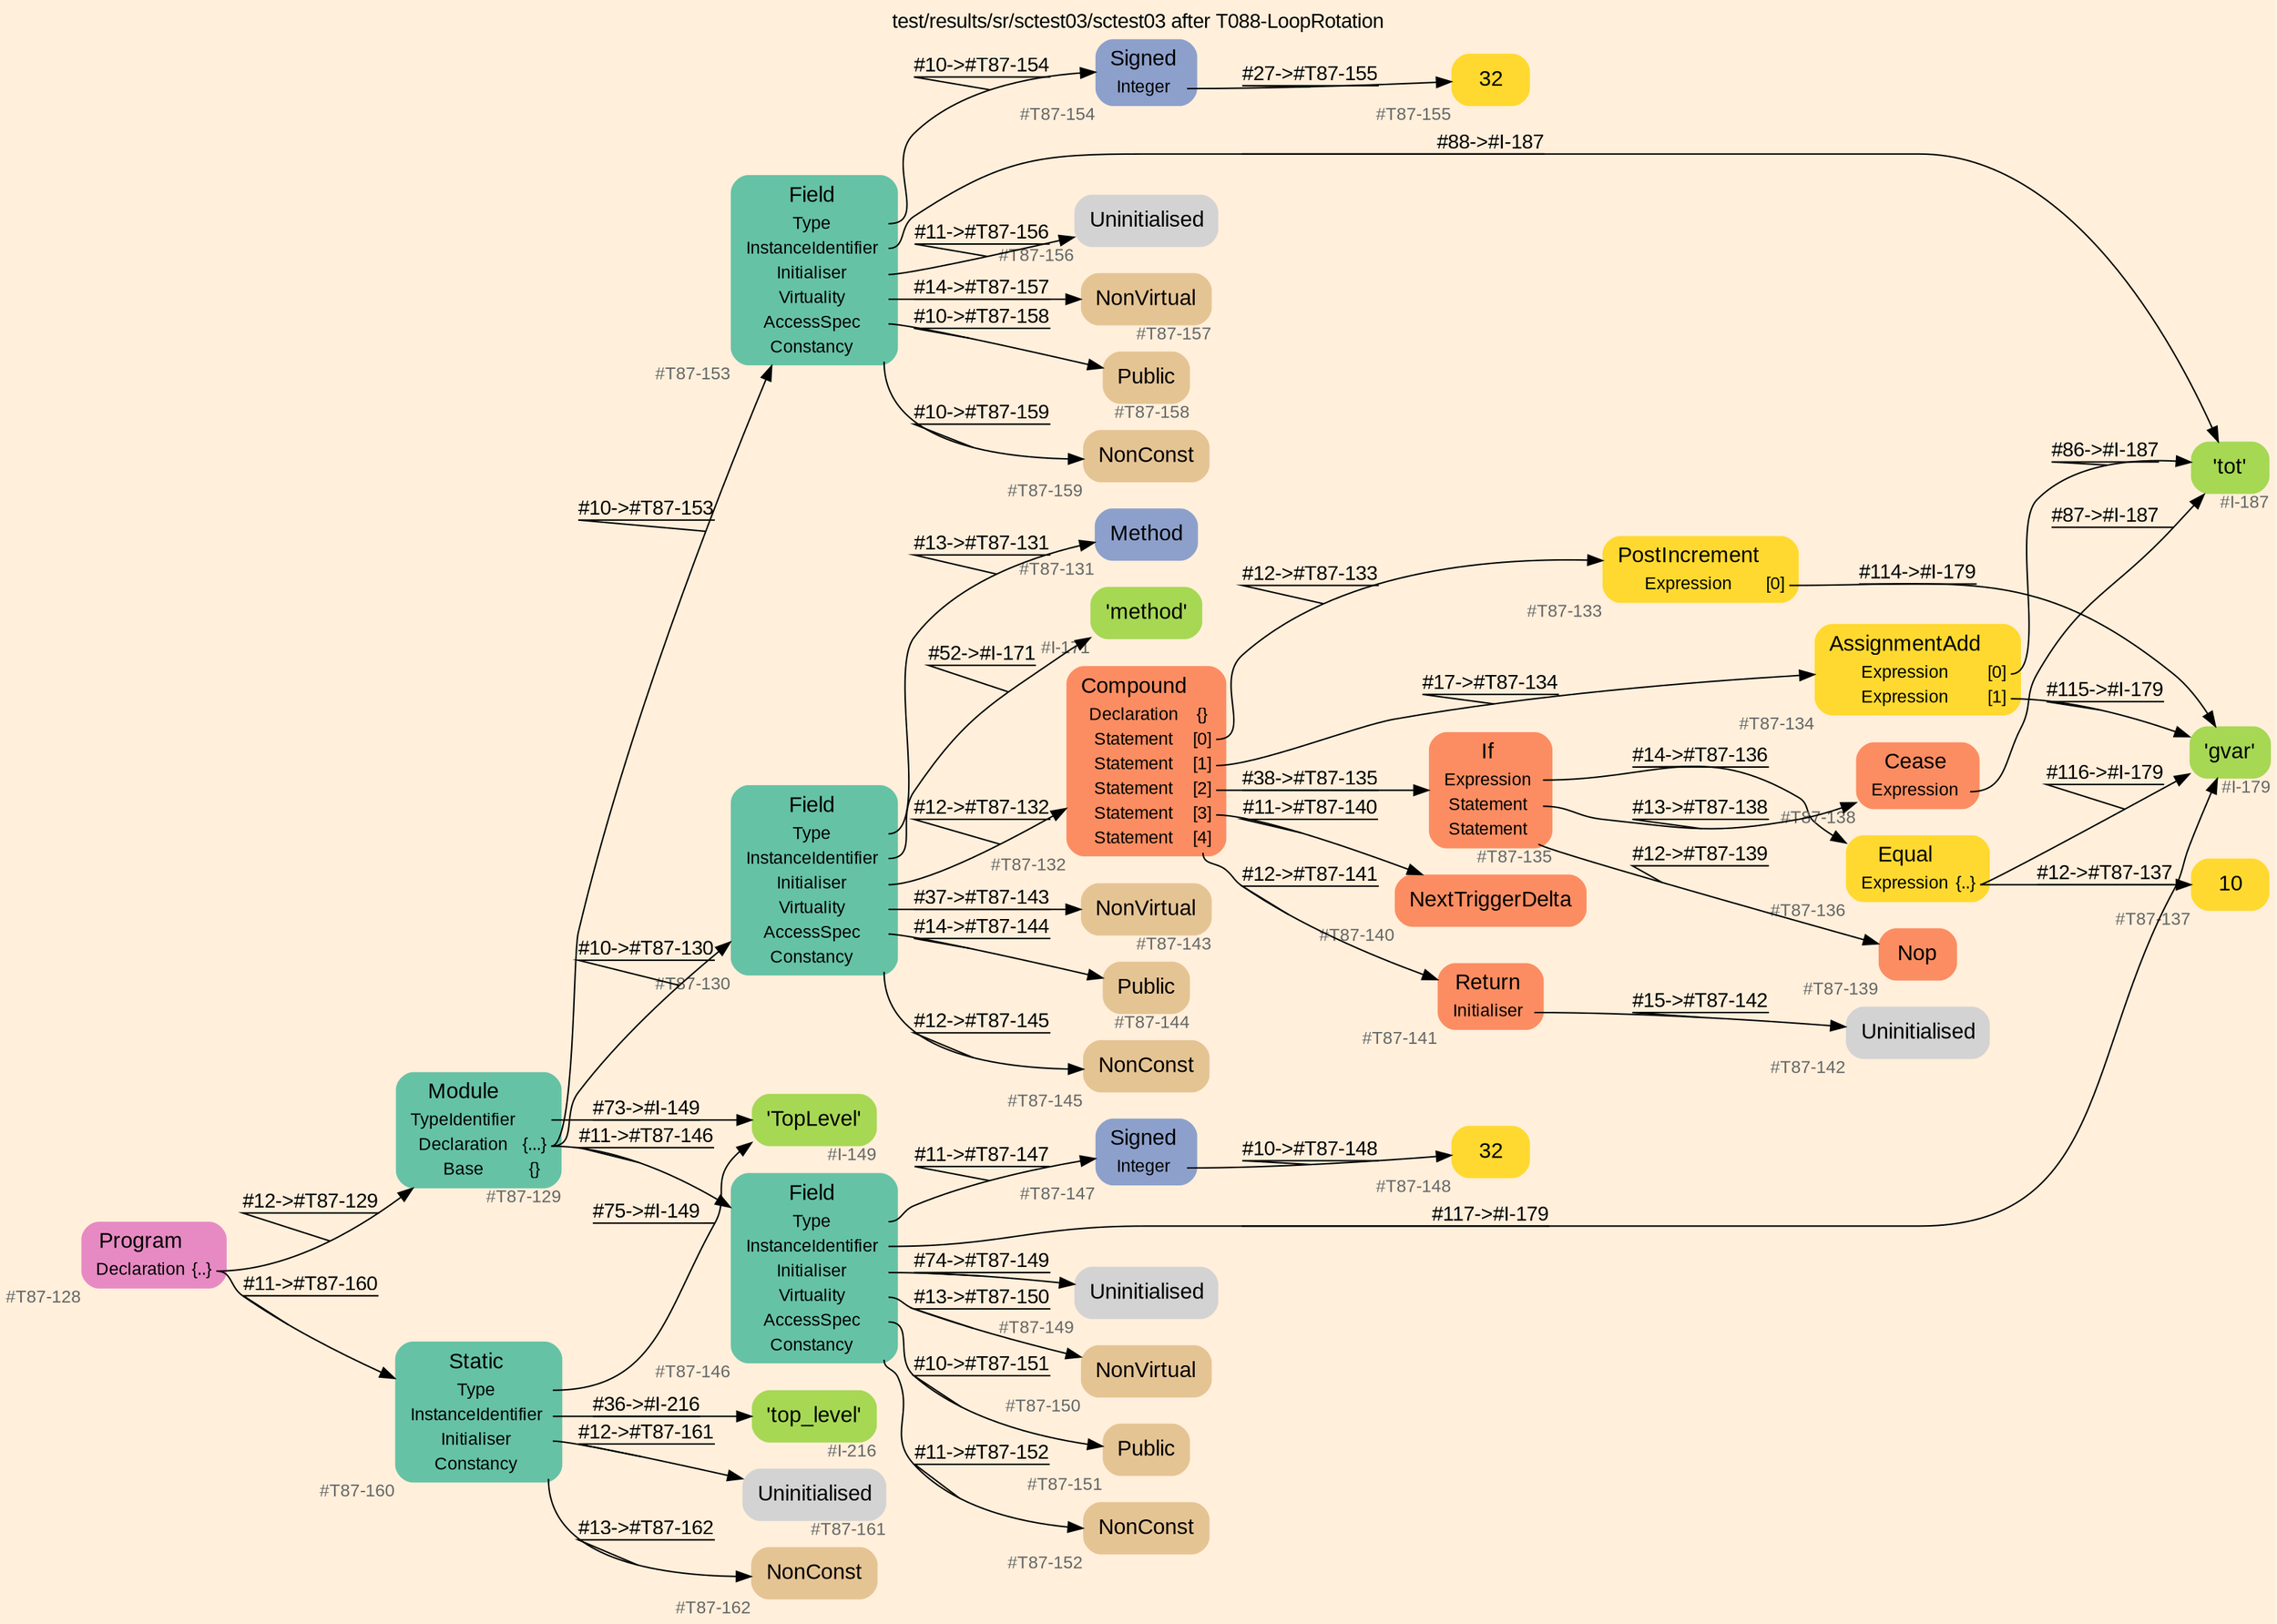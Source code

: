 digraph "test/results/sr/sctest03/sctest03 after T088-LoopRotation" {
label = "test/results/sr/sctest03/sctest03 after T088-LoopRotation"
labelloc = t
graph [
    rankdir = "LR"
    ranksep = 0.3
    bgcolor = antiquewhite1
    color = black
    fontcolor = black
    fontname = "Arial"
];
node [
    fontname = "Arial"
];
edge [
    fontname = "Arial"
];

// -------------------- node figure --------------------
// -------- block #T87-128 ----------
"#T87-128" [
    fillcolor = "/set28/4"
    xlabel = "#T87-128"
    fontsize = "12"
    fontcolor = grey40
    shape = "plaintext"
    label = <<TABLE BORDER="0" CELLBORDER="0" CELLSPACING="0">
     <TR><TD><FONT COLOR="black" POINT-SIZE="15">Program</FONT></TD></TR>
     <TR><TD><FONT COLOR="black" POINT-SIZE="12">Declaration</FONT></TD><TD PORT="port0"><FONT COLOR="black" POINT-SIZE="12">{..}</FONT></TD></TR>
    </TABLE>>
    style = "rounded,filled"
];

// -------- block #T87-129 ----------
"#T87-129" [
    fillcolor = "/set28/1"
    xlabel = "#T87-129"
    fontsize = "12"
    fontcolor = grey40
    shape = "plaintext"
    label = <<TABLE BORDER="0" CELLBORDER="0" CELLSPACING="0">
     <TR><TD><FONT COLOR="black" POINT-SIZE="15">Module</FONT></TD></TR>
     <TR><TD><FONT COLOR="black" POINT-SIZE="12">TypeIdentifier</FONT></TD><TD PORT="port0"></TD></TR>
     <TR><TD><FONT COLOR="black" POINT-SIZE="12">Declaration</FONT></TD><TD PORT="port1"><FONT COLOR="black" POINT-SIZE="12">{...}</FONT></TD></TR>
     <TR><TD><FONT COLOR="black" POINT-SIZE="12">Base</FONT></TD><TD PORT="port2"><FONT COLOR="black" POINT-SIZE="12">{}</FONT></TD></TR>
    </TABLE>>
    style = "rounded,filled"
];

// -------- block #I-149 ----------
"#I-149" [
    fillcolor = "/set28/5"
    xlabel = "#I-149"
    fontsize = "12"
    fontcolor = grey40
    shape = "plaintext"
    label = <<TABLE BORDER="0" CELLBORDER="0" CELLSPACING="0">
     <TR><TD><FONT COLOR="black" POINT-SIZE="15">'TopLevel'</FONT></TD></TR>
    </TABLE>>
    style = "rounded,filled"
];

// -------- block #T87-130 ----------
"#T87-130" [
    fillcolor = "/set28/1"
    xlabel = "#T87-130"
    fontsize = "12"
    fontcolor = grey40
    shape = "plaintext"
    label = <<TABLE BORDER="0" CELLBORDER="0" CELLSPACING="0">
     <TR><TD><FONT COLOR="black" POINT-SIZE="15">Field</FONT></TD></TR>
     <TR><TD><FONT COLOR="black" POINT-SIZE="12">Type</FONT></TD><TD PORT="port0"></TD></TR>
     <TR><TD><FONT COLOR="black" POINT-SIZE="12">InstanceIdentifier</FONT></TD><TD PORT="port1"></TD></TR>
     <TR><TD><FONT COLOR="black" POINT-SIZE="12">Initialiser</FONT></TD><TD PORT="port2"></TD></TR>
     <TR><TD><FONT COLOR="black" POINT-SIZE="12">Virtuality</FONT></TD><TD PORT="port3"></TD></TR>
     <TR><TD><FONT COLOR="black" POINT-SIZE="12">AccessSpec</FONT></TD><TD PORT="port4"></TD></TR>
     <TR><TD><FONT COLOR="black" POINT-SIZE="12">Constancy</FONT></TD><TD PORT="port5"></TD></TR>
    </TABLE>>
    style = "rounded,filled"
];

// -------- block #T87-131 ----------
"#T87-131" [
    fillcolor = "/set28/3"
    xlabel = "#T87-131"
    fontsize = "12"
    fontcolor = grey40
    shape = "plaintext"
    label = <<TABLE BORDER="0" CELLBORDER="0" CELLSPACING="0">
     <TR><TD><FONT COLOR="black" POINT-SIZE="15">Method</FONT></TD></TR>
    </TABLE>>
    style = "rounded,filled"
];

// -------- block #I-171 ----------
"#I-171" [
    fillcolor = "/set28/5"
    xlabel = "#I-171"
    fontsize = "12"
    fontcolor = grey40
    shape = "plaintext"
    label = <<TABLE BORDER="0" CELLBORDER="0" CELLSPACING="0">
     <TR><TD><FONT COLOR="black" POINT-SIZE="15">'method'</FONT></TD></TR>
    </TABLE>>
    style = "rounded,filled"
];

// -------- block #T87-132 ----------
"#T87-132" [
    fillcolor = "/set28/2"
    xlabel = "#T87-132"
    fontsize = "12"
    fontcolor = grey40
    shape = "plaintext"
    label = <<TABLE BORDER="0" CELLBORDER="0" CELLSPACING="0">
     <TR><TD><FONT COLOR="black" POINT-SIZE="15">Compound</FONT></TD></TR>
     <TR><TD><FONT COLOR="black" POINT-SIZE="12">Declaration</FONT></TD><TD PORT="port0"><FONT COLOR="black" POINT-SIZE="12">{}</FONT></TD></TR>
     <TR><TD><FONT COLOR="black" POINT-SIZE="12">Statement</FONT></TD><TD PORT="port1"><FONT COLOR="black" POINT-SIZE="12">[0]</FONT></TD></TR>
     <TR><TD><FONT COLOR="black" POINT-SIZE="12">Statement</FONT></TD><TD PORT="port2"><FONT COLOR="black" POINT-SIZE="12">[1]</FONT></TD></TR>
     <TR><TD><FONT COLOR="black" POINT-SIZE="12">Statement</FONT></TD><TD PORT="port3"><FONT COLOR="black" POINT-SIZE="12">[2]</FONT></TD></TR>
     <TR><TD><FONT COLOR="black" POINT-SIZE="12">Statement</FONT></TD><TD PORT="port4"><FONT COLOR="black" POINT-SIZE="12">[3]</FONT></TD></TR>
     <TR><TD><FONT COLOR="black" POINT-SIZE="12">Statement</FONT></TD><TD PORT="port5"><FONT COLOR="black" POINT-SIZE="12">[4]</FONT></TD></TR>
    </TABLE>>
    style = "rounded,filled"
];

// -------- block #T87-133 ----------
"#T87-133" [
    fillcolor = "/set28/6"
    xlabel = "#T87-133"
    fontsize = "12"
    fontcolor = grey40
    shape = "plaintext"
    label = <<TABLE BORDER="0" CELLBORDER="0" CELLSPACING="0">
     <TR><TD><FONT COLOR="black" POINT-SIZE="15">PostIncrement</FONT></TD></TR>
     <TR><TD><FONT COLOR="black" POINT-SIZE="12">Expression</FONT></TD><TD PORT="port0"><FONT COLOR="black" POINT-SIZE="12">[0]</FONT></TD></TR>
    </TABLE>>
    style = "rounded,filled"
];

// -------- block #I-179 ----------
"#I-179" [
    fillcolor = "/set28/5"
    xlabel = "#I-179"
    fontsize = "12"
    fontcolor = grey40
    shape = "plaintext"
    label = <<TABLE BORDER="0" CELLBORDER="0" CELLSPACING="0">
     <TR><TD><FONT COLOR="black" POINT-SIZE="15">'gvar'</FONT></TD></TR>
    </TABLE>>
    style = "rounded,filled"
];

// -------- block #T87-134 ----------
"#T87-134" [
    fillcolor = "/set28/6"
    xlabel = "#T87-134"
    fontsize = "12"
    fontcolor = grey40
    shape = "plaintext"
    label = <<TABLE BORDER="0" CELLBORDER="0" CELLSPACING="0">
     <TR><TD><FONT COLOR="black" POINT-SIZE="15">AssignmentAdd</FONT></TD></TR>
     <TR><TD><FONT COLOR="black" POINT-SIZE="12">Expression</FONT></TD><TD PORT="port0"><FONT COLOR="black" POINT-SIZE="12">[0]</FONT></TD></TR>
     <TR><TD><FONT COLOR="black" POINT-SIZE="12">Expression</FONT></TD><TD PORT="port1"><FONT COLOR="black" POINT-SIZE="12">[1]</FONT></TD></TR>
    </TABLE>>
    style = "rounded,filled"
];

// -------- block #I-187 ----------
"#I-187" [
    fillcolor = "/set28/5"
    xlabel = "#I-187"
    fontsize = "12"
    fontcolor = grey40
    shape = "plaintext"
    label = <<TABLE BORDER="0" CELLBORDER="0" CELLSPACING="0">
     <TR><TD><FONT COLOR="black" POINT-SIZE="15">'tot'</FONT></TD></TR>
    </TABLE>>
    style = "rounded,filled"
];

// -------- block #T87-135 ----------
"#T87-135" [
    fillcolor = "/set28/2"
    xlabel = "#T87-135"
    fontsize = "12"
    fontcolor = grey40
    shape = "plaintext"
    label = <<TABLE BORDER="0" CELLBORDER="0" CELLSPACING="0">
     <TR><TD><FONT COLOR="black" POINT-SIZE="15">If</FONT></TD></TR>
     <TR><TD><FONT COLOR="black" POINT-SIZE="12">Expression</FONT></TD><TD PORT="port0"></TD></TR>
     <TR><TD><FONT COLOR="black" POINT-SIZE="12">Statement</FONT></TD><TD PORT="port1"></TD></TR>
     <TR><TD><FONT COLOR="black" POINT-SIZE="12">Statement</FONT></TD><TD PORT="port2"></TD></TR>
    </TABLE>>
    style = "rounded,filled"
];

// -------- block #T87-136 ----------
"#T87-136" [
    fillcolor = "/set28/6"
    xlabel = "#T87-136"
    fontsize = "12"
    fontcolor = grey40
    shape = "plaintext"
    label = <<TABLE BORDER="0" CELLBORDER="0" CELLSPACING="0">
     <TR><TD><FONT COLOR="black" POINT-SIZE="15">Equal</FONT></TD></TR>
     <TR><TD><FONT COLOR="black" POINT-SIZE="12">Expression</FONT></TD><TD PORT="port0"><FONT COLOR="black" POINT-SIZE="12">{..}</FONT></TD></TR>
    </TABLE>>
    style = "rounded,filled"
];

// -------- block #T87-137 ----------
"#T87-137" [
    fillcolor = "/set28/6"
    xlabel = "#T87-137"
    fontsize = "12"
    fontcolor = grey40
    shape = "plaintext"
    label = <<TABLE BORDER="0" CELLBORDER="0" CELLSPACING="0">
     <TR><TD><FONT COLOR="black" POINT-SIZE="15">10</FONT></TD></TR>
    </TABLE>>
    style = "rounded,filled"
];

// -------- block #T87-138 ----------
"#T87-138" [
    fillcolor = "/set28/2"
    xlabel = "#T87-138"
    fontsize = "12"
    fontcolor = grey40
    shape = "plaintext"
    label = <<TABLE BORDER="0" CELLBORDER="0" CELLSPACING="0">
     <TR><TD><FONT COLOR="black" POINT-SIZE="15">Cease</FONT></TD></TR>
     <TR><TD><FONT COLOR="black" POINT-SIZE="12">Expression</FONT></TD><TD PORT="port0"></TD></TR>
    </TABLE>>
    style = "rounded,filled"
];

// -------- block #T87-139 ----------
"#T87-139" [
    fillcolor = "/set28/2"
    xlabel = "#T87-139"
    fontsize = "12"
    fontcolor = grey40
    shape = "plaintext"
    label = <<TABLE BORDER="0" CELLBORDER="0" CELLSPACING="0">
     <TR><TD><FONT COLOR="black" POINT-SIZE="15">Nop</FONT></TD></TR>
    </TABLE>>
    style = "rounded,filled"
];

// -------- block #T87-140 ----------
"#T87-140" [
    fillcolor = "/set28/2"
    xlabel = "#T87-140"
    fontsize = "12"
    fontcolor = grey40
    shape = "plaintext"
    label = <<TABLE BORDER="0" CELLBORDER="0" CELLSPACING="0">
     <TR><TD><FONT COLOR="black" POINT-SIZE="15">NextTriggerDelta</FONT></TD></TR>
    </TABLE>>
    style = "rounded,filled"
];

// -------- block #T87-141 ----------
"#T87-141" [
    fillcolor = "/set28/2"
    xlabel = "#T87-141"
    fontsize = "12"
    fontcolor = grey40
    shape = "plaintext"
    label = <<TABLE BORDER="0" CELLBORDER="0" CELLSPACING="0">
     <TR><TD><FONT COLOR="black" POINT-SIZE="15">Return</FONT></TD></TR>
     <TR><TD><FONT COLOR="black" POINT-SIZE="12">Initialiser</FONT></TD><TD PORT="port0"></TD></TR>
    </TABLE>>
    style = "rounded,filled"
];

// -------- block #T87-142 ----------
"#T87-142" [
    xlabel = "#T87-142"
    fontsize = "12"
    fontcolor = grey40
    shape = "plaintext"
    label = <<TABLE BORDER="0" CELLBORDER="0" CELLSPACING="0">
     <TR><TD><FONT COLOR="black" POINT-SIZE="15">Uninitialised</FONT></TD></TR>
    </TABLE>>
    style = "rounded,filled"
];

// -------- block #T87-143 ----------
"#T87-143" [
    fillcolor = "/set28/7"
    xlabel = "#T87-143"
    fontsize = "12"
    fontcolor = grey40
    shape = "plaintext"
    label = <<TABLE BORDER="0" CELLBORDER="0" CELLSPACING="0">
     <TR><TD><FONT COLOR="black" POINT-SIZE="15">NonVirtual</FONT></TD></TR>
    </TABLE>>
    style = "rounded,filled"
];

// -------- block #T87-144 ----------
"#T87-144" [
    fillcolor = "/set28/7"
    xlabel = "#T87-144"
    fontsize = "12"
    fontcolor = grey40
    shape = "plaintext"
    label = <<TABLE BORDER="0" CELLBORDER="0" CELLSPACING="0">
     <TR><TD><FONT COLOR="black" POINT-SIZE="15">Public</FONT></TD></TR>
    </TABLE>>
    style = "rounded,filled"
];

// -------- block #T87-145 ----------
"#T87-145" [
    fillcolor = "/set28/7"
    xlabel = "#T87-145"
    fontsize = "12"
    fontcolor = grey40
    shape = "plaintext"
    label = <<TABLE BORDER="0" CELLBORDER="0" CELLSPACING="0">
     <TR><TD><FONT COLOR="black" POINT-SIZE="15">NonConst</FONT></TD></TR>
    </TABLE>>
    style = "rounded,filled"
];

// -------- block #T87-146 ----------
"#T87-146" [
    fillcolor = "/set28/1"
    xlabel = "#T87-146"
    fontsize = "12"
    fontcolor = grey40
    shape = "plaintext"
    label = <<TABLE BORDER="0" CELLBORDER="0" CELLSPACING="0">
     <TR><TD><FONT COLOR="black" POINT-SIZE="15">Field</FONT></TD></TR>
     <TR><TD><FONT COLOR="black" POINT-SIZE="12">Type</FONT></TD><TD PORT="port0"></TD></TR>
     <TR><TD><FONT COLOR="black" POINT-SIZE="12">InstanceIdentifier</FONT></TD><TD PORT="port1"></TD></TR>
     <TR><TD><FONT COLOR="black" POINT-SIZE="12">Initialiser</FONT></TD><TD PORT="port2"></TD></TR>
     <TR><TD><FONT COLOR="black" POINT-SIZE="12">Virtuality</FONT></TD><TD PORT="port3"></TD></TR>
     <TR><TD><FONT COLOR="black" POINT-SIZE="12">AccessSpec</FONT></TD><TD PORT="port4"></TD></TR>
     <TR><TD><FONT COLOR="black" POINT-SIZE="12">Constancy</FONT></TD><TD PORT="port5"></TD></TR>
    </TABLE>>
    style = "rounded,filled"
];

// -------- block #T87-147 ----------
"#T87-147" [
    fillcolor = "/set28/3"
    xlabel = "#T87-147"
    fontsize = "12"
    fontcolor = grey40
    shape = "plaintext"
    label = <<TABLE BORDER="0" CELLBORDER="0" CELLSPACING="0">
     <TR><TD><FONT COLOR="black" POINT-SIZE="15">Signed</FONT></TD></TR>
     <TR><TD><FONT COLOR="black" POINT-SIZE="12">Integer</FONT></TD><TD PORT="port0"></TD></TR>
    </TABLE>>
    style = "rounded,filled"
];

// -------- block #T87-148 ----------
"#T87-148" [
    fillcolor = "/set28/6"
    xlabel = "#T87-148"
    fontsize = "12"
    fontcolor = grey40
    shape = "plaintext"
    label = <<TABLE BORDER="0" CELLBORDER="0" CELLSPACING="0">
     <TR><TD><FONT COLOR="black" POINT-SIZE="15">32</FONT></TD></TR>
    </TABLE>>
    style = "rounded,filled"
];

// -------- block #T87-149 ----------
"#T87-149" [
    xlabel = "#T87-149"
    fontsize = "12"
    fontcolor = grey40
    shape = "plaintext"
    label = <<TABLE BORDER="0" CELLBORDER="0" CELLSPACING="0">
     <TR><TD><FONT COLOR="black" POINT-SIZE="15">Uninitialised</FONT></TD></TR>
    </TABLE>>
    style = "rounded,filled"
];

// -------- block #T87-150 ----------
"#T87-150" [
    fillcolor = "/set28/7"
    xlabel = "#T87-150"
    fontsize = "12"
    fontcolor = grey40
    shape = "plaintext"
    label = <<TABLE BORDER="0" CELLBORDER="0" CELLSPACING="0">
     <TR><TD><FONT COLOR="black" POINT-SIZE="15">NonVirtual</FONT></TD></TR>
    </TABLE>>
    style = "rounded,filled"
];

// -------- block #T87-151 ----------
"#T87-151" [
    fillcolor = "/set28/7"
    xlabel = "#T87-151"
    fontsize = "12"
    fontcolor = grey40
    shape = "plaintext"
    label = <<TABLE BORDER="0" CELLBORDER="0" CELLSPACING="0">
     <TR><TD><FONT COLOR="black" POINT-SIZE="15">Public</FONT></TD></TR>
    </TABLE>>
    style = "rounded,filled"
];

// -------- block #T87-152 ----------
"#T87-152" [
    fillcolor = "/set28/7"
    xlabel = "#T87-152"
    fontsize = "12"
    fontcolor = grey40
    shape = "plaintext"
    label = <<TABLE BORDER="0" CELLBORDER="0" CELLSPACING="0">
     <TR><TD><FONT COLOR="black" POINT-SIZE="15">NonConst</FONT></TD></TR>
    </TABLE>>
    style = "rounded,filled"
];

// -------- block #T87-153 ----------
"#T87-153" [
    fillcolor = "/set28/1"
    xlabel = "#T87-153"
    fontsize = "12"
    fontcolor = grey40
    shape = "plaintext"
    label = <<TABLE BORDER="0" CELLBORDER="0" CELLSPACING="0">
     <TR><TD><FONT COLOR="black" POINT-SIZE="15">Field</FONT></TD></TR>
     <TR><TD><FONT COLOR="black" POINT-SIZE="12">Type</FONT></TD><TD PORT="port0"></TD></TR>
     <TR><TD><FONT COLOR="black" POINT-SIZE="12">InstanceIdentifier</FONT></TD><TD PORT="port1"></TD></TR>
     <TR><TD><FONT COLOR="black" POINT-SIZE="12">Initialiser</FONT></TD><TD PORT="port2"></TD></TR>
     <TR><TD><FONT COLOR="black" POINT-SIZE="12">Virtuality</FONT></TD><TD PORT="port3"></TD></TR>
     <TR><TD><FONT COLOR="black" POINT-SIZE="12">AccessSpec</FONT></TD><TD PORT="port4"></TD></TR>
     <TR><TD><FONT COLOR="black" POINT-SIZE="12">Constancy</FONT></TD><TD PORT="port5"></TD></TR>
    </TABLE>>
    style = "rounded,filled"
];

// -------- block #T87-154 ----------
"#T87-154" [
    fillcolor = "/set28/3"
    xlabel = "#T87-154"
    fontsize = "12"
    fontcolor = grey40
    shape = "plaintext"
    label = <<TABLE BORDER="0" CELLBORDER="0" CELLSPACING="0">
     <TR><TD><FONT COLOR="black" POINT-SIZE="15">Signed</FONT></TD></TR>
     <TR><TD><FONT COLOR="black" POINT-SIZE="12">Integer</FONT></TD><TD PORT="port0"></TD></TR>
    </TABLE>>
    style = "rounded,filled"
];

// -------- block #T87-155 ----------
"#T87-155" [
    fillcolor = "/set28/6"
    xlabel = "#T87-155"
    fontsize = "12"
    fontcolor = grey40
    shape = "plaintext"
    label = <<TABLE BORDER="0" CELLBORDER="0" CELLSPACING="0">
     <TR><TD><FONT COLOR="black" POINT-SIZE="15">32</FONT></TD></TR>
    </TABLE>>
    style = "rounded,filled"
];

// -------- block #T87-156 ----------
"#T87-156" [
    xlabel = "#T87-156"
    fontsize = "12"
    fontcolor = grey40
    shape = "plaintext"
    label = <<TABLE BORDER="0" CELLBORDER="0" CELLSPACING="0">
     <TR><TD><FONT COLOR="black" POINT-SIZE="15">Uninitialised</FONT></TD></TR>
    </TABLE>>
    style = "rounded,filled"
];

// -------- block #T87-157 ----------
"#T87-157" [
    fillcolor = "/set28/7"
    xlabel = "#T87-157"
    fontsize = "12"
    fontcolor = grey40
    shape = "plaintext"
    label = <<TABLE BORDER="0" CELLBORDER="0" CELLSPACING="0">
     <TR><TD><FONT COLOR="black" POINT-SIZE="15">NonVirtual</FONT></TD></TR>
    </TABLE>>
    style = "rounded,filled"
];

// -------- block #T87-158 ----------
"#T87-158" [
    fillcolor = "/set28/7"
    xlabel = "#T87-158"
    fontsize = "12"
    fontcolor = grey40
    shape = "plaintext"
    label = <<TABLE BORDER="0" CELLBORDER="0" CELLSPACING="0">
     <TR><TD><FONT COLOR="black" POINT-SIZE="15">Public</FONT></TD></TR>
    </TABLE>>
    style = "rounded,filled"
];

// -------- block #T87-159 ----------
"#T87-159" [
    fillcolor = "/set28/7"
    xlabel = "#T87-159"
    fontsize = "12"
    fontcolor = grey40
    shape = "plaintext"
    label = <<TABLE BORDER="0" CELLBORDER="0" CELLSPACING="0">
     <TR><TD><FONT COLOR="black" POINT-SIZE="15">NonConst</FONT></TD></TR>
    </TABLE>>
    style = "rounded,filled"
];

// -------- block #T87-160 ----------
"#T87-160" [
    fillcolor = "/set28/1"
    xlabel = "#T87-160"
    fontsize = "12"
    fontcolor = grey40
    shape = "plaintext"
    label = <<TABLE BORDER="0" CELLBORDER="0" CELLSPACING="0">
     <TR><TD><FONT COLOR="black" POINT-SIZE="15">Static</FONT></TD></TR>
     <TR><TD><FONT COLOR="black" POINT-SIZE="12">Type</FONT></TD><TD PORT="port0"></TD></TR>
     <TR><TD><FONT COLOR="black" POINT-SIZE="12">InstanceIdentifier</FONT></TD><TD PORT="port1"></TD></TR>
     <TR><TD><FONT COLOR="black" POINT-SIZE="12">Initialiser</FONT></TD><TD PORT="port2"></TD></TR>
     <TR><TD><FONT COLOR="black" POINT-SIZE="12">Constancy</FONT></TD><TD PORT="port3"></TD></TR>
    </TABLE>>
    style = "rounded,filled"
];

// -------- block #I-216 ----------
"#I-216" [
    fillcolor = "/set28/5"
    xlabel = "#I-216"
    fontsize = "12"
    fontcolor = grey40
    shape = "plaintext"
    label = <<TABLE BORDER="0" CELLBORDER="0" CELLSPACING="0">
     <TR><TD><FONT COLOR="black" POINT-SIZE="15">'top_level'</FONT></TD></TR>
    </TABLE>>
    style = "rounded,filled"
];

// -------- block #T87-161 ----------
"#T87-161" [
    xlabel = "#T87-161"
    fontsize = "12"
    fontcolor = grey40
    shape = "plaintext"
    label = <<TABLE BORDER="0" CELLBORDER="0" CELLSPACING="0">
     <TR><TD><FONT COLOR="black" POINT-SIZE="15">Uninitialised</FONT></TD></TR>
    </TABLE>>
    style = "rounded,filled"
];

// -------- block #T87-162 ----------
"#T87-162" [
    fillcolor = "/set28/7"
    xlabel = "#T87-162"
    fontsize = "12"
    fontcolor = grey40
    shape = "plaintext"
    label = <<TABLE BORDER="0" CELLBORDER="0" CELLSPACING="0">
     <TR><TD><FONT COLOR="black" POINT-SIZE="15">NonConst</FONT></TD></TR>
    </TABLE>>
    style = "rounded,filled"
];

"#T87-128":port0 -> "#T87-129" [
    label = "#12-&gt;#T87-129"
    decorate = true
    color = black
    fontcolor = black
];

"#T87-128":port0 -> "#T87-160" [
    label = "#11-&gt;#T87-160"
    decorate = true
    color = black
    fontcolor = black
];

"#T87-129":port0 -> "#I-149" [
    label = "#73-&gt;#I-149"
    decorate = true
    color = black
    fontcolor = black
];

"#T87-129":port1 -> "#T87-130" [
    label = "#10-&gt;#T87-130"
    decorate = true
    color = black
    fontcolor = black
];

"#T87-129":port1 -> "#T87-146" [
    label = "#11-&gt;#T87-146"
    decorate = true
    color = black
    fontcolor = black
];

"#T87-129":port1 -> "#T87-153" [
    label = "#10-&gt;#T87-153"
    decorate = true
    color = black
    fontcolor = black
];

"#T87-130":port0 -> "#T87-131" [
    label = "#13-&gt;#T87-131"
    decorate = true
    color = black
    fontcolor = black
];

"#T87-130":port1 -> "#I-171" [
    label = "#52-&gt;#I-171"
    decorate = true
    color = black
    fontcolor = black
];

"#T87-130":port2 -> "#T87-132" [
    label = "#12-&gt;#T87-132"
    decorate = true
    color = black
    fontcolor = black
];

"#T87-130":port3 -> "#T87-143" [
    label = "#37-&gt;#T87-143"
    decorate = true
    color = black
    fontcolor = black
];

"#T87-130":port4 -> "#T87-144" [
    label = "#14-&gt;#T87-144"
    decorate = true
    color = black
    fontcolor = black
];

"#T87-130":port5 -> "#T87-145" [
    label = "#12-&gt;#T87-145"
    decorate = true
    color = black
    fontcolor = black
];

"#T87-132":port1 -> "#T87-133" [
    label = "#12-&gt;#T87-133"
    decorate = true
    color = black
    fontcolor = black
];

"#T87-132":port2 -> "#T87-134" [
    label = "#17-&gt;#T87-134"
    decorate = true
    color = black
    fontcolor = black
];

"#T87-132":port3 -> "#T87-135" [
    label = "#38-&gt;#T87-135"
    decorate = true
    color = black
    fontcolor = black
];

"#T87-132":port4 -> "#T87-140" [
    label = "#11-&gt;#T87-140"
    decorate = true
    color = black
    fontcolor = black
];

"#T87-132":port5 -> "#T87-141" [
    label = "#12-&gt;#T87-141"
    decorate = true
    color = black
    fontcolor = black
];

"#T87-133":port0 -> "#I-179" [
    label = "#114-&gt;#I-179"
    decorate = true
    color = black
    fontcolor = black
];

"#T87-134":port0 -> "#I-187" [
    label = "#86-&gt;#I-187"
    decorate = true
    color = black
    fontcolor = black
];

"#T87-134":port1 -> "#I-179" [
    label = "#115-&gt;#I-179"
    decorate = true
    color = black
    fontcolor = black
];

"#T87-135":port0 -> "#T87-136" [
    label = "#14-&gt;#T87-136"
    decorate = true
    color = black
    fontcolor = black
];

"#T87-135":port1 -> "#T87-138" [
    label = "#13-&gt;#T87-138"
    decorate = true
    color = black
    fontcolor = black
];

"#T87-135":port2 -> "#T87-139" [
    label = "#12-&gt;#T87-139"
    decorate = true
    color = black
    fontcolor = black
];

"#T87-136":port0 -> "#I-179" [
    label = "#116-&gt;#I-179"
    decorate = true
    color = black
    fontcolor = black
];

"#T87-136":port0 -> "#T87-137" [
    label = "#12-&gt;#T87-137"
    decorate = true
    color = black
    fontcolor = black
];

"#T87-138":port0 -> "#I-187" [
    label = "#87-&gt;#I-187"
    decorate = true
    color = black
    fontcolor = black
];

"#T87-141":port0 -> "#T87-142" [
    label = "#15-&gt;#T87-142"
    decorate = true
    color = black
    fontcolor = black
];

"#T87-146":port0 -> "#T87-147" [
    label = "#11-&gt;#T87-147"
    decorate = true
    color = black
    fontcolor = black
];

"#T87-146":port1 -> "#I-179" [
    label = "#117-&gt;#I-179"
    decorate = true
    color = black
    fontcolor = black
];

"#T87-146":port2 -> "#T87-149" [
    label = "#74-&gt;#T87-149"
    decorate = true
    color = black
    fontcolor = black
];

"#T87-146":port3 -> "#T87-150" [
    label = "#13-&gt;#T87-150"
    decorate = true
    color = black
    fontcolor = black
];

"#T87-146":port4 -> "#T87-151" [
    label = "#10-&gt;#T87-151"
    decorate = true
    color = black
    fontcolor = black
];

"#T87-146":port5 -> "#T87-152" [
    label = "#11-&gt;#T87-152"
    decorate = true
    color = black
    fontcolor = black
];

"#T87-147":port0 -> "#T87-148" [
    label = "#10-&gt;#T87-148"
    decorate = true
    color = black
    fontcolor = black
];

"#T87-153":port0 -> "#T87-154" [
    label = "#10-&gt;#T87-154"
    decorate = true
    color = black
    fontcolor = black
];

"#T87-153":port1 -> "#I-187" [
    label = "#88-&gt;#I-187"
    decorate = true
    color = black
    fontcolor = black
];

"#T87-153":port2 -> "#T87-156" [
    label = "#11-&gt;#T87-156"
    decorate = true
    color = black
    fontcolor = black
];

"#T87-153":port3 -> "#T87-157" [
    label = "#14-&gt;#T87-157"
    decorate = true
    color = black
    fontcolor = black
];

"#T87-153":port4 -> "#T87-158" [
    label = "#10-&gt;#T87-158"
    decorate = true
    color = black
    fontcolor = black
];

"#T87-153":port5 -> "#T87-159" [
    label = "#10-&gt;#T87-159"
    decorate = true
    color = black
    fontcolor = black
];

"#T87-154":port0 -> "#T87-155" [
    label = "#27-&gt;#T87-155"
    decorate = true
    color = black
    fontcolor = black
];

"#T87-160":port0 -> "#I-149" [
    label = "#75-&gt;#I-149"
    decorate = true
    color = black
    fontcolor = black
];

"#T87-160":port1 -> "#I-216" [
    label = "#36-&gt;#I-216"
    decorate = true
    color = black
    fontcolor = black
];

"#T87-160":port2 -> "#T87-161" [
    label = "#12-&gt;#T87-161"
    decorate = true
    color = black
    fontcolor = black
];

"#T87-160":port3 -> "#T87-162" [
    label = "#13-&gt;#T87-162"
    decorate = true
    color = black
    fontcolor = black
];


}
